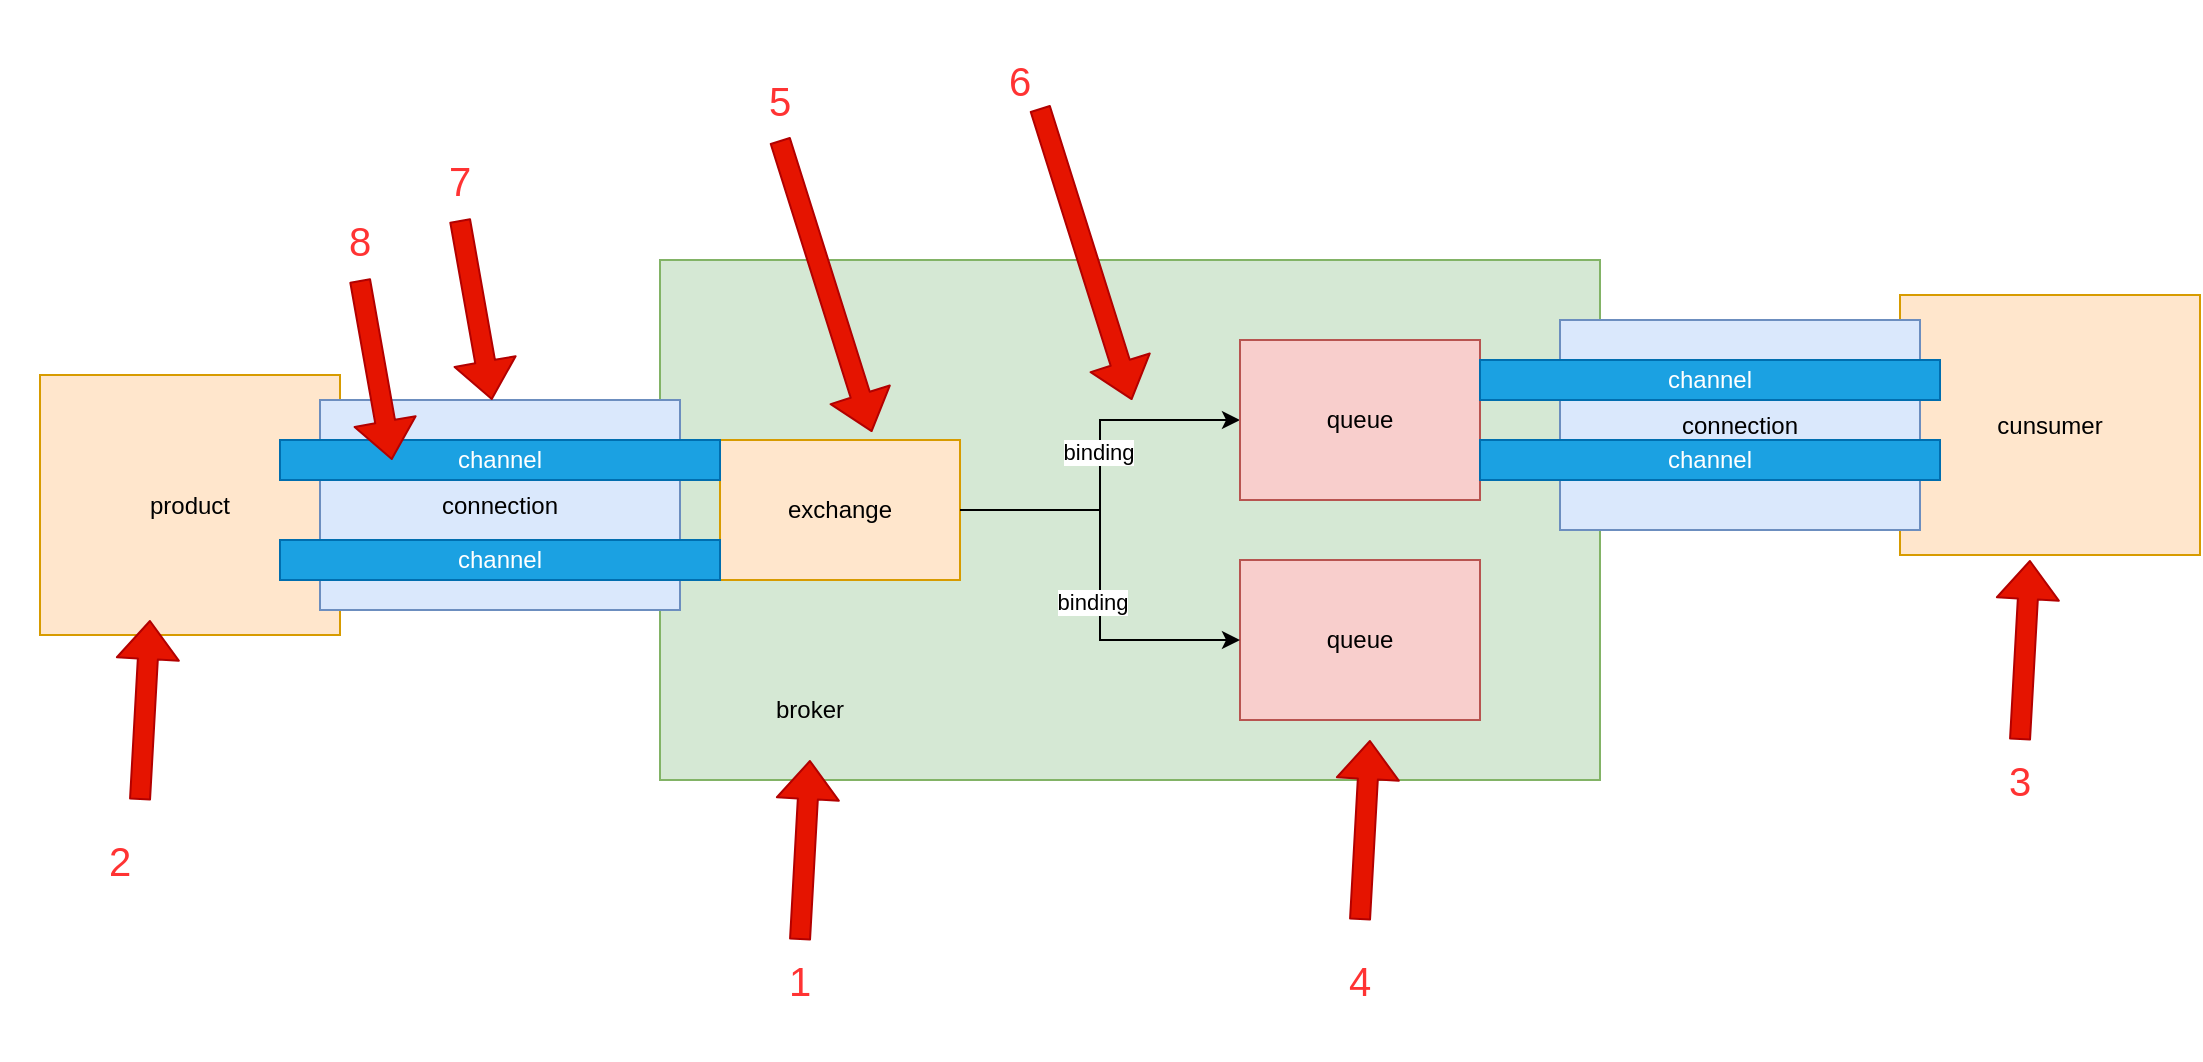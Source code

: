 <mxfile version="13.7.6" type="github"><diagram id="OzBgrzRQDZz73TpZCS81" name="第 1 页"><mxGraphModel dx="1426" dy="834" grid="1" gridSize="10" guides="1" tooltips="1" connect="1" arrows="1" fold="1" page="1" pageScale="1" pageWidth="3300" pageHeight="4681" math="0" shadow="0"><root><mxCell id="0"/><mxCell id="1" parent="0"/><mxCell id="FEMDHPbz-XhidKCeTQ0v-1" value="" style="rounded=0;whiteSpace=wrap;html=1;fillColor=#d5e8d4;strokeColor=#82b366;" vertex="1" parent="1"><mxGeometry x="400" y="160" width="470" height="260" as="geometry"/></mxCell><mxCell id="FEMDHPbz-XhidKCeTQ0v-7" style="edgeStyle=orthogonalEdgeStyle;rounded=0;orthogonalLoop=1;jettySize=auto;html=1;exitX=1;exitY=0.5;exitDx=0;exitDy=0;entryX=0;entryY=0.5;entryDx=0;entryDy=0;" edge="1" parent="1" source="FEMDHPbz-XhidKCeTQ0v-2" target="FEMDHPbz-XhidKCeTQ0v-3"><mxGeometry relative="1" as="geometry"/></mxCell><mxCell id="FEMDHPbz-XhidKCeTQ0v-9" value="binding" style="edgeLabel;html=1;align=center;verticalAlign=middle;resizable=0;points=[];" vertex="1" connectable="0" parent="FEMDHPbz-XhidKCeTQ0v-7"><mxGeometry x="0.074" y="1" relative="1" as="geometry"><mxPoint as="offset"/></mxGeometry></mxCell><mxCell id="FEMDHPbz-XhidKCeTQ0v-2" value="exchange" style="rounded=0;whiteSpace=wrap;html=1;fillColor=#ffe6cc;strokeColor=#d79b00;" vertex="1" parent="1"><mxGeometry x="430" y="250" width="120" height="70" as="geometry"/></mxCell><mxCell id="FEMDHPbz-XhidKCeTQ0v-3" value="queue" style="rounded=0;whiteSpace=wrap;html=1;fillColor=#f8cecc;strokeColor=#b85450;" vertex="1" parent="1"><mxGeometry x="690" y="200" width="120" height="80" as="geometry"/></mxCell><mxCell id="FEMDHPbz-XhidKCeTQ0v-4" value="queue" style="rounded=0;whiteSpace=wrap;html=1;fillColor=#f8cecc;strokeColor=#b85450;" vertex="1" parent="1"><mxGeometry x="690" y="310" width="120" height="80" as="geometry"/></mxCell><mxCell id="FEMDHPbz-XhidKCeTQ0v-5" value="product" style="rounded=0;whiteSpace=wrap;html=1;fillColor=#ffe6cc;strokeColor=#d79b00;" vertex="1" parent="1"><mxGeometry x="90" y="217.5" width="150" height="130" as="geometry"/></mxCell><mxCell id="FEMDHPbz-XhidKCeTQ0v-6" value="broker" style="text;html=1;strokeColor=none;fillColor=none;align=center;verticalAlign=middle;whiteSpace=wrap;rounded=0;" vertex="1" parent="1"><mxGeometry x="430" y="360" width="90" height="50" as="geometry"/></mxCell><mxCell id="FEMDHPbz-XhidKCeTQ0v-8" style="edgeStyle=orthogonalEdgeStyle;rounded=0;orthogonalLoop=1;jettySize=auto;html=1;exitX=1;exitY=0.5;exitDx=0;exitDy=0;entryX=0;entryY=0.5;entryDx=0;entryDy=0;" edge="1" parent="1" source="FEMDHPbz-XhidKCeTQ0v-2" target="FEMDHPbz-XhidKCeTQ0v-4"><mxGeometry relative="1" as="geometry"><mxPoint x="560" y="290" as="sourcePoint"/><mxPoint x="700" y="240" as="targetPoint"/></mxGeometry></mxCell><mxCell id="FEMDHPbz-XhidKCeTQ0v-10" value="binding" style="edgeLabel;html=1;align=center;verticalAlign=middle;resizable=0;points=[];" vertex="1" connectable="0" parent="FEMDHPbz-XhidKCeTQ0v-8"><mxGeometry x="0.13" y="-4" relative="1" as="geometry"><mxPoint as="offset"/></mxGeometry></mxCell><mxCell id="FEMDHPbz-XhidKCeTQ0v-12" value="connection" style="rounded=0;whiteSpace=wrap;html=1;fillColor=#dae8fc;strokeColor=#6c8ebf;" vertex="1" parent="1"><mxGeometry x="230" y="230" width="180" height="105" as="geometry"/></mxCell><mxCell id="FEMDHPbz-XhidKCeTQ0v-13" value="channel" style="rounded=0;whiteSpace=wrap;html=1;fillColor=#1ba1e2;strokeColor=#006EAF;fontColor=#ffffff;" vertex="1" parent="1"><mxGeometry x="210" y="250" width="220" height="20" as="geometry"/></mxCell><mxCell id="FEMDHPbz-XhidKCeTQ0v-14" value="channel" style="rounded=0;whiteSpace=wrap;html=1;fillColor=#1ba1e2;strokeColor=#006EAF;fontColor=#ffffff;" vertex="1" parent="1"><mxGeometry x="210" y="300" width="220" height="20" as="geometry"/></mxCell><mxCell id="FEMDHPbz-XhidKCeTQ0v-15" value="cunsumer" style="rounded=0;whiteSpace=wrap;html=1;fillColor=#ffe6cc;strokeColor=#d79b00;" vertex="1" parent="1"><mxGeometry x="1020" y="177.5" width="150" height="130" as="geometry"/></mxCell><mxCell id="FEMDHPbz-XhidKCeTQ0v-17" value="connection" style="rounded=0;whiteSpace=wrap;html=1;fillColor=#dae8fc;strokeColor=#6c8ebf;" vertex="1" parent="1"><mxGeometry x="850" y="190" width="180" height="105" as="geometry"/></mxCell><mxCell id="FEMDHPbz-XhidKCeTQ0v-18" value="channel" style="rounded=0;whiteSpace=wrap;html=1;fillColor=#1ba1e2;strokeColor=#006EAF;fontColor=#ffffff;" vertex="1" parent="1"><mxGeometry x="810" y="210" width="230" height="20" as="geometry"/></mxCell><mxCell id="FEMDHPbz-XhidKCeTQ0v-19" value="channel" style="rounded=0;whiteSpace=wrap;html=1;fillColor=#1ba1e2;strokeColor=#006EAF;fontColor=#ffffff;" vertex="1" parent="1"><mxGeometry x="810" y="250" width="230" height="20" as="geometry"/></mxCell><mxCell id="FEMDHPbz-XhidKCeTQ0v-20" value="1" style="text;html=1;align=center;verticalAlign=middle;whiteSpace=wrap;rounded=0;fontColor=#FF3333;fontSize=20;" vertex="1" parent="1"><mxGeometry x="410" y="480" width="120" height="80" as="geometry"/></mxCell><mxCell id="FEMDHPbz-XhidKCeTQ0v-21" value="" style="shape=flexArrow;endArrow=classic;html=1;fontSize=20;fontColor=#FF3333;entryX=0.5;entryY=1;entryDx=0;entryDy=0;labelBackgroundColor=#FF0000;fillColor=#e51400;strokeColor=#B20000;" edge="1" parent="1" target="FEMDHPbz-XhidKCeTQ0v-6"><mxGeometry width="50" height="50" relative="1" as="geometry"><mxPoint x="470" y="500" as="sourcePoint"/><mxPoint x="520" y="450" as="targetPoint"/></mxGeometry></mxCell><mxCell id="FEMDHPbz-XhidKCeTQ0v-22" value="2" style="text;html=1;align=center;verticalAlign=middle;whiteSpace=wrap;rounded=0;fontColor=#FF3333;fontSize=20;" vertex="1" parent="1"><mxGeometry x="70" y="420" width="120" height="80" as="geometry"/></mxCell><mxCell id="FEMDHPbz-XhidKCeTQ0v-23" value="" style="shape=flexArrow;endArrow=classic;html=1;fontSize=20;fontColor=#FF3333;entryX=0.5;entryY=1;entryDx=0;entryDy=0;labelBackgroundColor=#FF0000;fillColor=#e51400;strokeColor=#B20000;" edge="1" parent="1"><mxGeometry width="50" height="50" relative="1" as="geometry"><mxPoint x="140" y="430" as="sourcePoint"/><mxPoint x="145" y="340" as="targetPoint"/></mxGeometry></mxCell><mxCell id="FEMDHPbz-XhidKCeTQ0v-24" value="" style="shape=flexArrow;endArrow=classic;html=1;fontSize=20;fontColor=#FF3333;entryX=0.5;entryY=1;entryDx=0;entryDy=0;labelBackgroundColor=#FF0000;fillColor=#e51400;strokeColor=#B20000;" edge="1" parent="1"><mxGeometry width="50" height="50" relative="1" as="geometry"><mxPoint x="1080" y="400" as="sourcePoint"/><mxPoint x="1085" y="310" as="targetPoint"/></mxGeometry></mxCell><mxCell id="FEMDHPbz-XhidKCeTQ0v-25" value="3" style="text;html=1;align=center;verticalAlign=middle;whiteSpace=wrap;rounded=0;fontColor=#FF3333;fontSize=20;" vertex="1" parent="1"><mxGeometry x="1020" y="380" width="120" height="80" as="geometry"/></mxCell><mxCell id="FEMDHPbz-XhidKCeTQ0v-26" value="" style="shape=flexArrow;endArrow=classic;html=1;fontSize=20;fontColor=#FF3333;entryX=0.5;entryY=1;entryDx=0;entryDy=0;labelBackgroundColor=#FF0000;fillColor=#e51400;strokeColor=#B20000;" edge="1" parent="1"><mxGeometry width="50" height="50" relative="1" as="geometry"><mxPoint x="750" y="490" as="sourcePoint"/><mxPoint x="755" y="400" as="targetPoint"/></mxGeometry></mxCell><mxCell id="FEMDHPbz-XhidKCeTQ0v-27" value="4" style="text;html=1;align=center;verticalAlign=middle;whiteSpace=wrap;rounded=0;fontColor=#FF3333;fontSize=20;" vertex="1" parent="1"><mxGeometry x="690" y="480" width="120" height="80" as="geometry"/></mxCell><mxCell id="FEMDHPbz-XhidKCeTQ0v-28" value="" style="shape=flexArrow;endArrow=classic;html=1;fontSize=20;fontColor=#FF3333;labelBackgroundColor=#FF0000;fillColor=#e51400;strokeColor=#B20000;entryX=0.633;entryY=-0.057;entryDx=0;entryDy=0;entryPerimeter=0;" edge="1" parent="1" target="FEMDHPbz-XhidKCeTQ0v-2"><mxGeometry width="50" height="50" relative="1" as="geometry"><mxPoint x="460" y="100" as="sourcePoint"/><mxPoint x="590" y="120" as="targetPoint"/></mxGeometry></mxCell><mxCell id="FEMDHPbz-XhidKCeTQ0v-29" value="5" style="text;html=1;align=center;verticalAlign=middle;whiteSpace=wrap;rounded=0;fontColor=#FF3333;fontSize=20;" vertex="1" parent="1"><mxGeometry x="400" y="40" width="120" height="80" as="geometry"/></mxCell><mxCell id="FEMDHPbz-XhidKCeTQ0v-30" value="" style="shape=flexArrow;endArrow=classic;html=1;fontSize=20;fontColor=#FF3333;labelBackgroundColor=#FF0000;fillColor=#e51400;strokeColor=#B20000;entryX=0.633;entryY=-0.057;entryDx=0;entryDy=0;entryPerimeter=0;" edge="1" parent="1"><mxGeometry width="50" height="50" relative="1" as="geometry"><mxPoint x="590" y="83.99" as="sourcePoint"/><mxPoint x="635.96" y="230" as="targetPoint"/></mxGeometry></mxCell><mxCell id="FEMDHPbz-XhidKCeTQ0v-31" value="6" style="text;html=1;align=center;verticalAlign=middle;whiteSpace=wrap;rounded=0;fontColor=#FF3333;fontSize=20;" vertex="1" parent="1"><mxGeometry x="520" y="30" width="120" height="80" as="geometry"/></mxCell><mxCell id="FEMDHPbz-XhidKCeTQ0v-32" value="" style="shape=flexArrow;endArrow=classic;html=1;fontSize=20;fontColor=#FF3333;labelBackgroundColor=#FF0000;fillColor=#e51400;strokeColor=#B20000;entryX=0.633;entryY=-0.057;entryDx=0;entryDy=0;entryPerimeter=0;" edge="1" parent="1"><mxGeometry width="50" height="50" relative="1" as="geometry"><mxPoint x="300" y="140" as="sourcePoint"/><mxPoint x="315.96" y="230" as="targetPoint"/></mxGeometry></mxCell><mxCell id="FEMDHPbz-XhidKCeTQ0v-34" value="7" style="text;html=1;align=center;verticalAlign=middle;whiteSpace=wrap;rounded=0;fontColor=#FF3333;fontSize=20;" vertex="1" parent="1"><mxGeometry x="240" y="80" width="120" height="80" as="geometry"/></mxCell><mxCell id="FEMDHPbz-XhidKCeTQ0v-36" value="" style="shape=flexArrow;endArrow=classic;html=1;fontSize=20;fontColor=#FF3333;labelBackgroundColor=#FF0000;fillColor=#e51400;strokeColor=#B20000;entryX=0.633;entryY=-0.057;entryDx=0;entryDy=0;entryPerimeter=0;" edge="1" parent="1"><mxGeometry width="50" height="50" relative="1" as="geometry"><mxPoint x="250" y="170" as="sourcePoint"/><mxPoint x="265.96" y="260" as="targetPoint"/></mxGeometry></mxCell><mxCell id="FEMDHPbz-XhidKCeTQ0v-37" value="8" style="text;html=1;align=center;verticalAlign=middle;whiteSpace=wrap;rounded=0;fontColor=#FF3333;fontSize=20;" vertex="1" parent="1"><mxGeometry x="190" y="110" width="120" height="80" as="geometry"/></mxCell></root></mxGraphModel></diagram></mxfile>